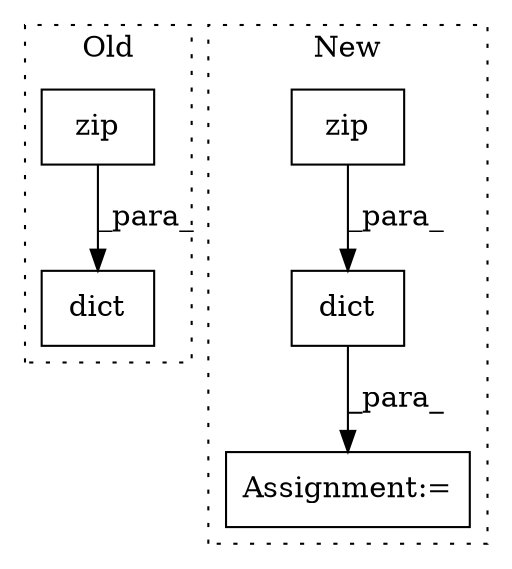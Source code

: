 digraph G {
subgraph cluster0 {
1 [label="zip" a="32" s="4738,4844" l="4,1" shape="box"];
4 [label="dict" a="32" s="4625,4857" l="5,1" shape="box"];
label = "Old";
style="dotted";
}
subgraph cluster1 {
2 [label="dict" a="32" s="1971,2036" l="5,1" shape="box"];
3 [label="zip" a="32" s="1976,2035" l="4,1" shape="box"];
5 [label="Assignment:=" a="7" s="1970" l="1" shape="box"];
label = "New";
style="dotted";
}
1 -> 4 [label="_para_"];
2 -> 5 [label="_para_"];
3 -> 2 [label="_para_"];
}